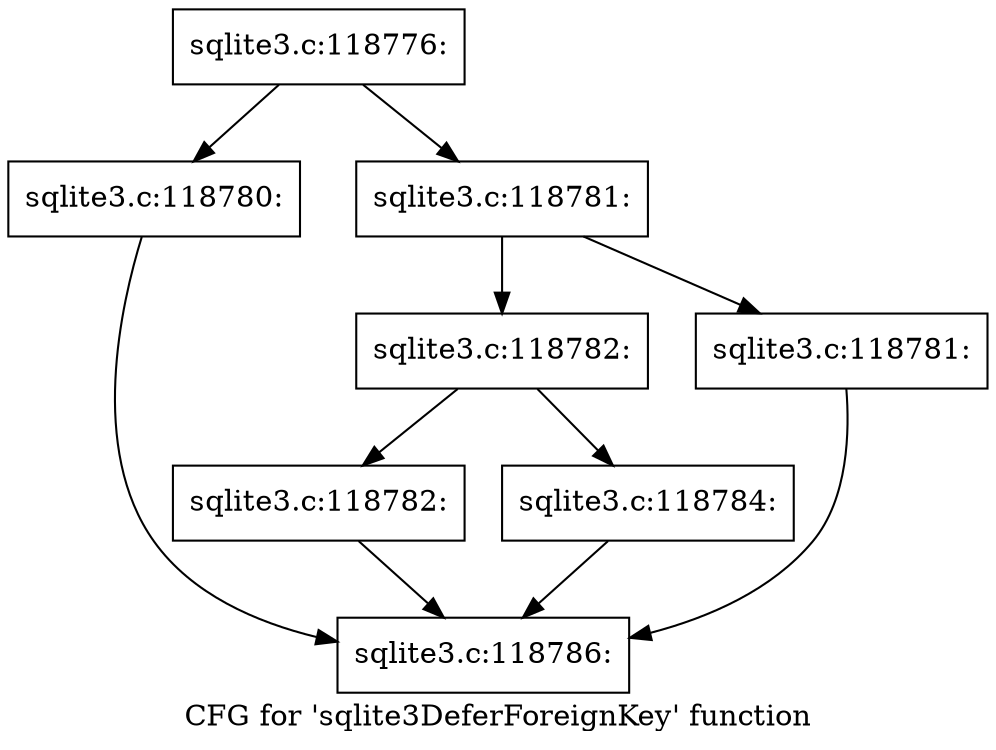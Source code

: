 digraph "CFG for 'sqlite3DeferForeignKey' function" {
	label="CFG for 'sqlite3DeferForeignKey' function";

	Node0x55c0f91e0a80 [shape=record,label="{sqlite3.c:118776:}"];
	Node0x55c0f91e0a80 -> Node0x55c0f91fad70;
	Node0x55c0f91e0a80 -> Node0x55c0f91fadc0;
	Node0x55c0f91fad70 [shape=record,label="{sqlite3.c:118780:}"];
	Node0x55c0f91fad70 -> Node0x55c0f91e0c00;
	Node0x55c0f91fadc0 [shape=record,label="{sqlite3.c:118781:}"];
	Node0x55c0f91fadc0 -> Node0x55c0f91fb3b0;
	Node0x55c0f91fadc0 -> Node0x55c0f91fb360;
	Node0x55c0f91fb360 [shape=record,label="{sqlite3.c:118781:}"];
	Node0x55c0f91fb360 -> Node0x55c0f91e0c00;
	Node0x55c0f91fb3b0 [shape=record,label="{sqlite3.c:118782:}"];
	Node0x55c0f91fb3b0 -> Node0x55c0f91fb8c0;
	Node0x55c0f91fb3b0 -> Node0x55c0f91fb910;
	Node0x55c0f91fb8c0 [shape=record,label="{sqlite3.c:118782:}"];
	Node0x55c0f91fb8c0 -> Node0x55c0f91e0c00;
	Node0x55c0f91fb910 [shape=record,label="{sqlite3.c:118784:}"];
	Node0x55c0f91fb910 -> Node0x55c0f91e0c00;
	Node0x55c0f91e0c00 [shape=record,label="{sqlite3.c:118786:}"];
}
